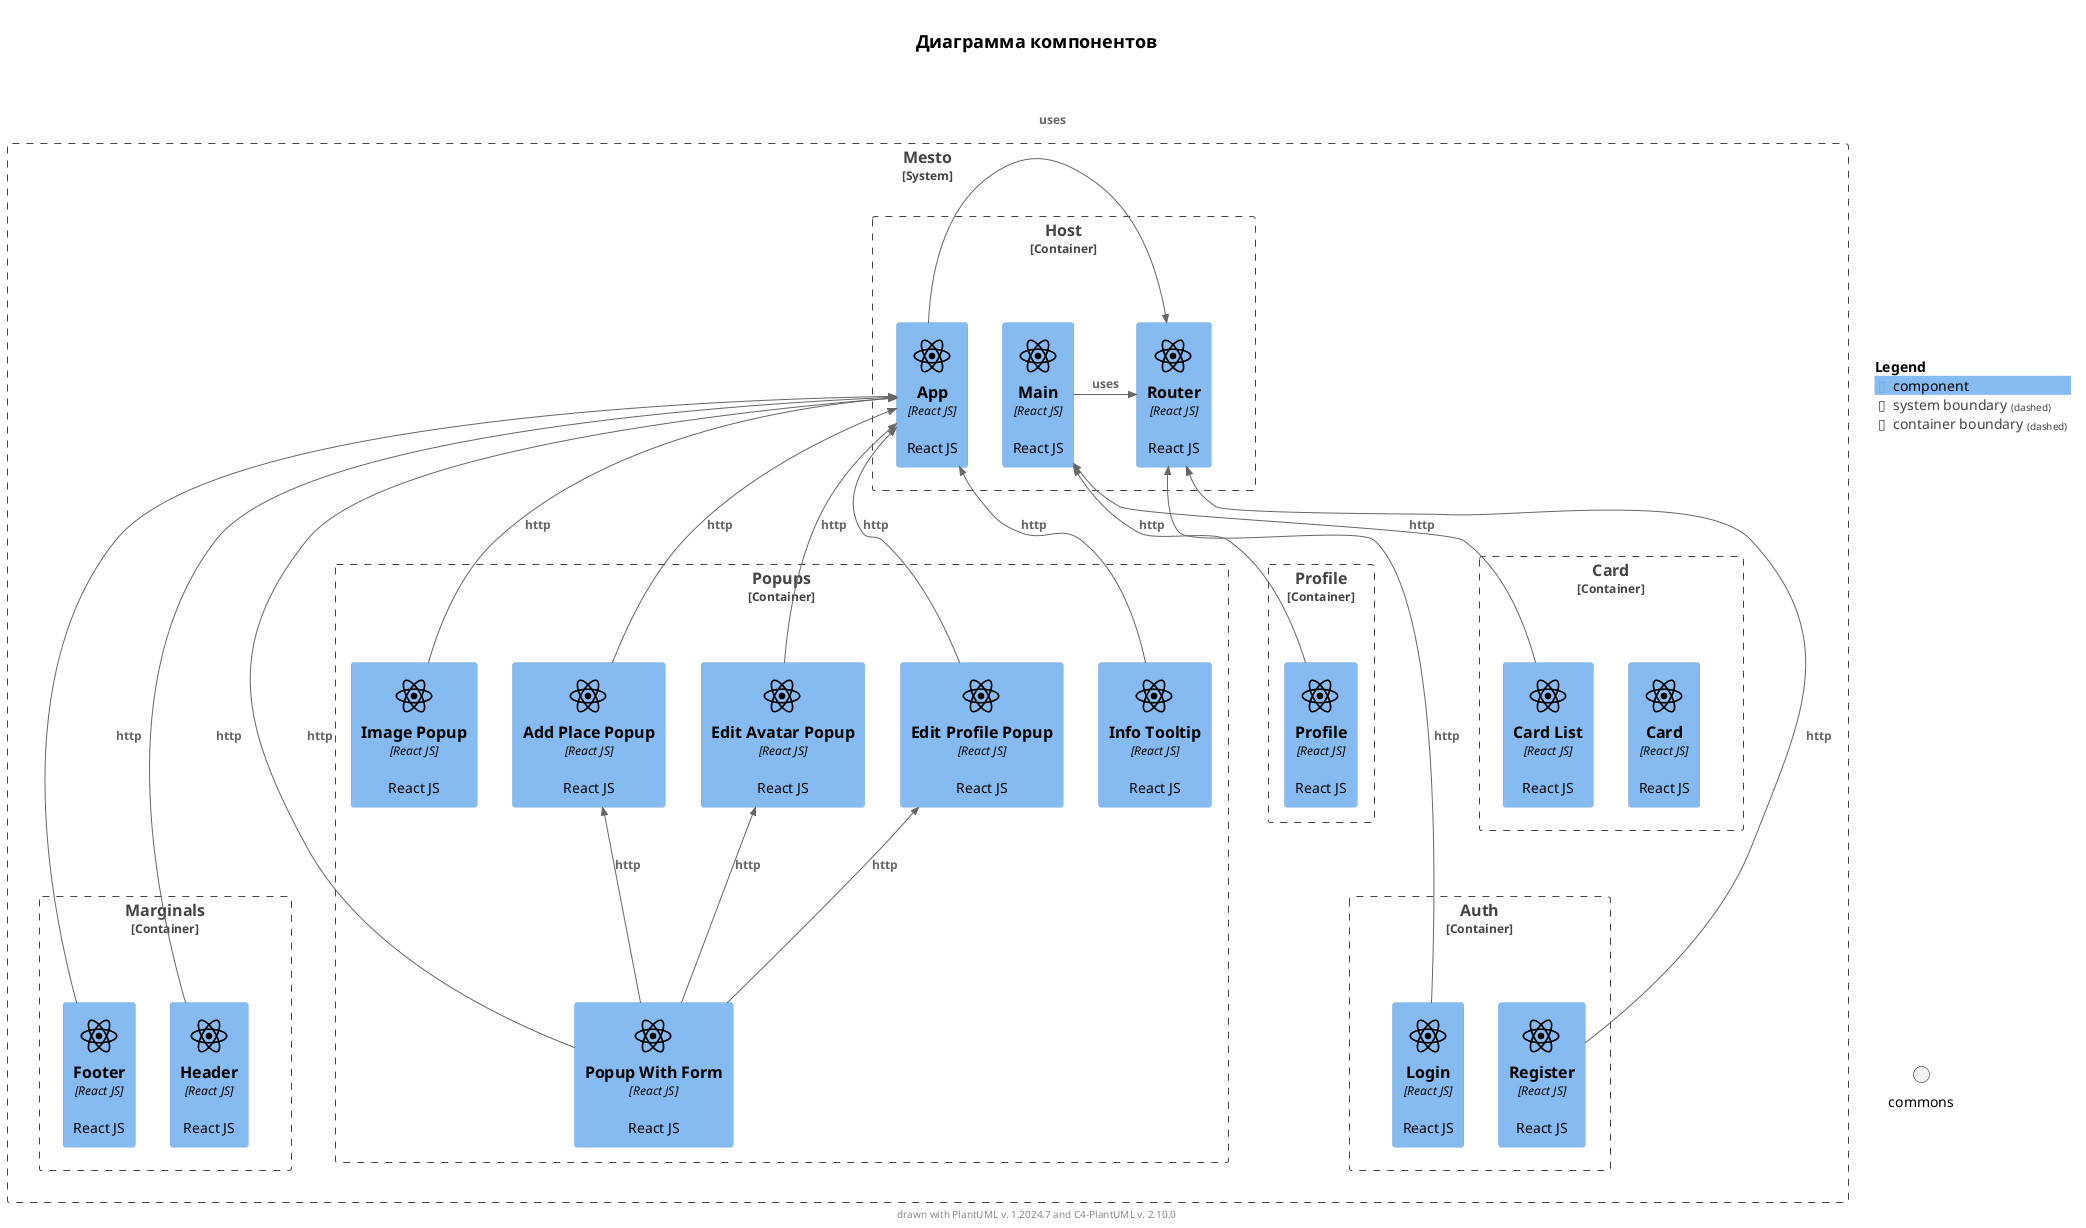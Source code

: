 
@startuml C4_Elements

!include <c4/C4_Container.puml>
!include <c4/C4_Component.puml>
!include <tupadr3/devicons/react>

'skinparam linetype polyline
'skinparam linetype ortho
skinparam ParticipantPadding 130

title \n= Диаграмма компонентов\n\n

System_Boundary(c1, "Mesto") {
Container_Boundary(host, "Host") {
    Component(app, App, React JS, React JS, $sprite="react,scale=1")
    Component(main, Main, React JS, React JS, $sprite="react,scale=1")
    Component(router, Router, React JS, React JS, $sprite="react,scale=1")
}

Container_Boundary(auth, "Auth") {
    Component(login, Login, React JS, React JS, $sprite="react,scale=1")
    Component(register, Register, React JS, React JS, $sprite="react,scale=1")
}

Container_Boundary(profile, "Profile") {
    Component(profileComponent, Profile, React JS, React JS, $sprite="react,scale=1")
}

Container_Boundary(card, "Card") {
    Component(cardComponent, Card, React JS, React JS, $sprite="react,scale=1")
    Component(cardList, Card List, React JS, React JS, $sprite="react,scale=1")
}

Container_Boundary(marginals, "Marginals") {
    Component(header, Header, React JS, React JS, $sprite="react,scale=1")
    Component(footer, Footer, React JS, React JS, $sprite="react,scale=1")
}

Container_Boundary(popups, "Popups") {
    Component(infoTooltip, Info Tooltip, React JS, React JS, $sprite="react,scale=1")
    Component(popupWithForm, Popup With Form, React JS, React JS, $sprite="react,scale=1")
    Component(imagePopup, Image Popup, React JS, React JS, $sprite="react,scale=1")
    Component(addPlacePopup, Add Place Popup, React JS, React JS, $sprite="react,scale=1")
    Component(editAvatarPopup, Edit Avatar Popup, React JS, React JS, $sprite="react,scale=1")
    Component(editProfilePopup, Edit Profile Popup, React JS, React JS, $sprite="react,scale=1")
}


}

Rel_Neighbor(app, router, "uses")
Rel_Neighbor(main, router, "uses")

Rel_Back(app, infoTooltip, "http")
Rel_Back(app, popupWithForm, "http")
Rel_Back(app, imagePopup, "http")

Rel_Back(router, login, "http")
Rel_Back(router, register, "http")

Rel_Back(app, editProfilePopup, "http")
Rel_Back(app, editAvatarPopup, "http")

Rel_Back(app, addPlacePopup, "http")

Rel_Back(app, header, "http")
Rel_Back(app, footer, "http")

Rel_Back(main, profileComponent, "http")
Rel_Back(main, cardList, "http")

Rel_Back(editProfilePopup, popupWithForm, "http")
Rel_Back(editAvatarPopup, popupWithForm, "http")

Rel_Back(addPlacePopup, popupWithForm, "http")

Lay_U(host, commons)
Lay_U(host, card)

Lay_Distance(host, commons, 1)
Lay_Distance(host, auth, 1)
Lay_Distance(host, marginals, 1)
Lay_Distance(host, card, 3)

SHOW_FLOATING_LEGEND()

footer drawn with PlantUML v. %version() and C4-PlantUML v. C4Version()
@enduml